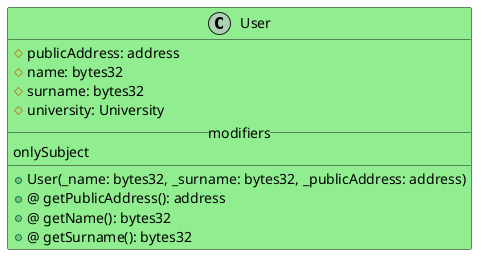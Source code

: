 @startuml

class User #LightGreen {
# publicAddress: address
# name: bytes32
# surname: bytes32
# university: University
__modifiers__
onlySubject
__
+ User(_name: bytes32, _surname: bytes32, _publicAddress: address)
+@ getPublicAddress(): address
+@ getName(): bytes32
+@ getSurname(): bytes32
}
@enduml
